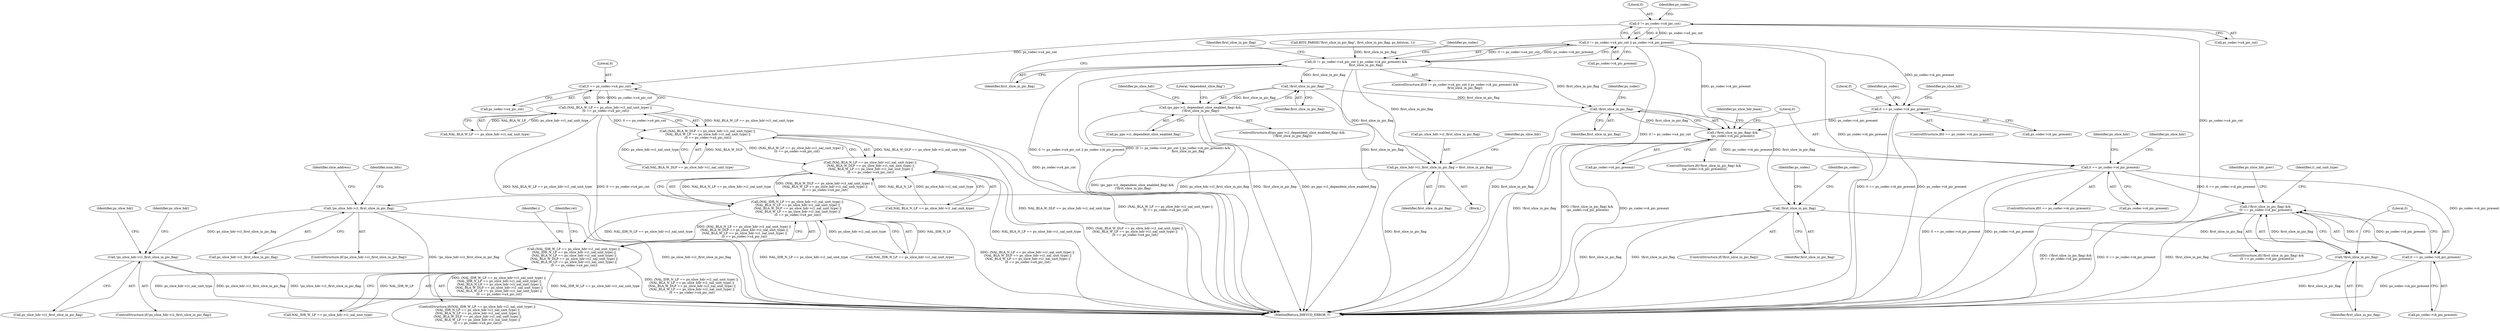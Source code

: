digraph "0_Android_913d9e8d93d6b81bb8eac3fc2c1426651f5b259d@pointer" {
"1000286" [label="(Call,0 != ps_codec->u4_pic_cnt)"];
"1000285" [label="(Call,0 != ps_codec->u4_pic_cnt || ps_codec->i4_pic_present)"];
"1000284" [label="(Call,(0 != ps_codec->u4_pic_cnt || ps_codec->i4_pic_present) &&\n                    first_slice_in_pic_flag)"];
"1000419" [label="(Call,!first_slice_in_pic_flag)"];
"1000415" [label="(Call,(ps_pps->i1_dependent_slice_enabled_flag) &&\n (!first_slice_in_pic_flag))"];
"1000482" [label="(Call,ps_slice_hdr->i1_first_slice_in_pic_flag = first_slice_in_pic_flag)"];
"1000512" [label="(Call,!ps_slice_hdr->i1_first_slice_in_pic_flag)"];
"1002432" [label="(Call,!ps_slice_hdr->i1_first_slice_in_pic_flag)"];
"1001616" [label="(Call,!first_slice_in_pic_flag)"];
"1001615" [label="(Call,(!first_slice_in_pic_flag) &&\n (ps_codec->i4_pic_present))"];
"1001648" [label="(Call,0 == ps_codec->i4_pic_present)"];
"1002498" [label="(Call,(!first_slice_in_pic_flag) &&\n (0 == ps_codec->i4_pic_present))"];
"1002501" [label="(Call,0 == ps_codec->i4_pic_present)"];
"1001679" [label="(Call,!first_slice_in_pic_flag)"];
"1002499" [label="(Call,!first_slice_in_pic_flag)"];
"1000385" [label="(Call,0 == ps_codec->i4_pic_present)"];
"1002059" [label="(Call,0 == ps_codec->u4_pic_cnt)"];
"1002053" [label="(Call,(NAL_BLA_W_LP == ps_slice_hdr->i1_nal_unit_type) ||\n (0 == ps_codec->u4_pic_cnt))"];
"1002047" [label="(Call,(NAL_BLA_W_DLP == ps_slice_hdr->i1_nal_unit_type) ||\n (NAL_BLA_W_LP == ps_slice_hdr->i1_nal_unit_type) ||\n (0 == ps_codec->u4_pic_cnt))"];
"1002041" [label="(Call,(NAL_BLA_N_LP == ps_slice_hdr->i1_nal_unit_type) ||\n (NAL_BLA_W_DLP == ps_slice_hdr->i1_nal_unit_type) ||\n (NAL_BLA_W_LP == ps_slice_hdr->i1_nal_unit_type) ||\n (0 == ps_codec->u4_pic_cnt))"];
"1002035" [label="(Call,(NAL_IDR_N_LP == ps_slice_hdr->i1_nal_unit_type) ||\n (NAL_BLA_N_LP == ps_slice_hdr->i1_nal_unit_type) ||\n (NAL_BLA_W_DLP == ps_slice_hdr->i1_nal_unit_type) ||\n (NAL_BLA_W_LP == ps_slice_hdr->i1_nal_unit_type) ||\n (0 == ps_codec->u4_pic_cnt))"];
"1002029" [label="(Call,(NAL_IDR_W_LP == ps_slice_hdr->i1_nal_unit_type) ||\n (NAL_IDR_N_LP == ps_slice_hdr->i1_nal_unit_type) ||\n (NAL_BLA_N_LP == ps_slice_hdr->i1_nal_unit_type) ||\n (NAL_BLA_W_DLP == ps_slice_hdr->i1_nal_unit_type) ||\n (NAL_BLA_W_LP == ps_slice_hdr->i1_nal_unit_type) ||\n (0 == ps_codec->u4_pic_cnt))"];
"1002048" [label="(Call,NAL_BLA_W_DLP == ps_slice_hdr->i1_nal_unit_type)"];
"1002584" [label="(Identifier,i1_nal_unit_type)"];
"1000288" [label="(Call,ps_codec->u4_pic_cnt)"];
"1000283" [label="(ControlStructure,if((0 != ps_codec->u4_pic_cnt || ps_codec->i4_pic_present) &&\n                    first_slice_in_pic_flag))"];
"1000419" [label="(Call,!first_slice_in_pic_flag)"];
"1002054" [label="(Call,NAL_BLA_W_LP == ps_slice_hdr->i1_nal_unit_type)"];
"1001618" [label="(Call,ps_codec->i4_pic_present)"];
"1002035" [label="(Call,(NAL_IDR_N_LP == ps_slice_hdr->i1_nal_unit_type) ||\n (NAL_BLA_N_LP == ps_slice_hdr->i1_nal_unit_type) ||\n (NAL_BLA_W_DLP == ps_slice_hdr->i1_nal_unit_type) ||\n (NAL_BLA_W_LP == ps_slice_hdr->i1_nal_unit_type) ||\n (0 == ps_codec->u4_pic_cnt))"];
"1000482" [label="(Call,ps_slice_hdr->i1_first_slice_in_pic_flag = first_slice_in_pic_flag)"];
"1002479" [label="(Identifier,ps_slice_hdr)"];
"1000291" [label="(Call,ps_codec->i4_pic_present)"];
"1002502" [label="(Literal,0)"];
"1002197" [label="(Identifier,ret)"];
"1002498" [label="(Call,(!first_slice_in_pic_flag) &&\n (0 == ps_codec->i4_pic_present))"];
"1000483" [label="(Call,ps_slice_hdr->i1_first_slice_in_pic_flag)"];
"1000287" [label="(Literal,0)"];
"1002617" [label="(MethodReturn,IHEVCD_ERROR_T)"];
"1001656" [label="(Identifier,ps_slice_hdr)"];
"1000519" [label="(Identifier,num_bits)"];
"1000294" [label="(Identifier,first_slice_in_pic_flag)"];
"1000414" [label="(ControlStructure,if((ps_pps->i1_dependent_slice_enabled_flag) &&\n (!first_slice_in_pic_flag)))"];
"1001616" [label="(Call,!first_slice_in_pic_flag)"];
"1000387" [label="(Call,ps_codec->i4_pic_present)"];
"1002499" [label="(Call,!first_slice_in_pic_flag)"];
"1002503" [label="(Call,ps_codec->i4_pic_present)"];
"1002036" [label="(Call,NAL_IDR_N_LP == ps_slice_hdr->i1_nal_unit_type)"];
"1002439" [label="(Identifier,ps_slice_hdr)"];
"1000373" [label="(Identifier,first_slice_in_pic_flag)"];
"1001678" [label="(ControlStructure,if(!first_slice_in_pic_flag))"];
"1001680" [label="(Identifier,first_slice_in_pic_flag)"];
"1000513" [label="(Call,ps_slice_hdr->i1_first_slice_in_pic_flag)"];
"1001686" [label="(Identifier,ps_codec)"];
"1002053" [label="(Call,(NAL_BLA_W_LP == ps_slice_hdr->i1_nal_unit_type) ||\n (0 == ps_codec->u4_pic_cnt))"];
"1000415" [label="(Call,(ps_pps->i1_dependent_slice_enabled_flag) &&\n (!first_slice_in_pic_flag))"];
"1000393" [label="(Identifier,ps_codec)"];
"1001671" [label="(Identifier,ps_slice_hdr)"];
"1002497" [label="(ControlStructure,if((!first_slice_in_pic_flag) &&\n (0 == ps_codec->i4_pic_present)))"];
"1000292" [label="(Identifier,ps_codec)"];
"1001615" [label="(Call,(!first_slice_in_pic_flag) &&\n (ps_codec->i4_pic_present))"];
"1000512" [label="(Call,!ps_slice_hdr->i1_first_slice_in_pic_flag)"];
"1002030" [label="(Call,NAL_IDR_W_LP == ps_slice_hdr->i1_nal_unit_type)"];
"1001624" [label="(Identifier,ps_slice_hdr_base)"];
"1001614" [label="(ControlStructure,if((!first_slice_in_pic_flag) &&\n (ps_codec->i4_pic_present)))"];
"1000284" [label="(Call,(0 != ps_codec->u4_pic_cnt || ps_codec->i4_pic_present) &&\n                    first_slice_in_pic_flag)"];
"1002060" [label="(Literal,0)"];
"1000190" [label="(Call,BITS_PARSE(\"first_slice_in_pic_flag\", first_slice_in_pic_flag, ps_bitstrm, 1))"];
"1002059" [label="(Call,0 == ps_codec->u4_pic_cnt)"];
"1002029" [label="(Call,(NAL_IDR_W_LP == ps_slice_hdr->i1_nal_unit_type) ||\n (NAL_IDR_N_LP == ps_slice_hdr->i1_nal_unit_type) ||\n (NAL_BLA_N_LP == ps_slice_hdr->i1_nal_unit_type) ||\n (NAL_BLA_W_DLP == ps_slice_hdr->i1_nal_unit_type) ||\n (NAL_BLA_W_LP == ps_slice_hdr->i1_nal_unit_type) ||\n (0 == ps_codec->u4_pic_cnt))"];
"1000286" [label="(Call,0 != ps_codec->u4_pic_cnt)"];
"1000132" [label="(Block,)"];
"1000416" [label="(Call,ps_pps->i1_dependent_slice_enabled_flag)"];
"1000547" [label="(Identifier,slice_address)"];
"1000469" [label="(Identifier,ps_slice_hdr)"];
"1002431" [label="(ControlStructure,if(!ps_slice_hdr->i1_first_slice_in_pic_flag))"];
"1001619" [label="(Identifier,ps_codec)"];
"1001649" [label="(Literal,0)"];
"1002501" [label="(Call,0 == ps_codec->i4_pic_present)"];
"1000384" [label="(ControlStructure,if(0 == ps_codec->i4_pic_present))"];
"1000398" [label="(Identifier,ps_slice_hdr)"];
"1000511" [label="(ControlStructure,if(!ps_slice_hdr->i1_first_slice_in_pic_flag))"];
"1000486" [label="(Identifier,first_slice_in_pic_flag)"];
"1000298" [label="(Identifier,ps_codec)"];
"1002433" [label="(Call,ps_slice_hdr->i1_first_slice_in_pic_flag)"];
"1001650" [label="(Call,ps_codec->i4_pic_present)"];
"1002041" [label="(Call,(NAL_BLA_N_LP == ps_slice_hdr->i1_nal_unit_type) ||\n (NAL_BLA_W_DLP == ps_slice_hdr->i1_nal_unit_type) ||\n (NAL_BLA_W_LP == ps_slice_hdr->i1_nal_unit_type) ||\n (0 == ps_codec->u4_pic_cnt))"];
"1002042" [label="(Call,NAL_BLA_N_LP == ps_slice_hdr->i1_nal_unit_type)"];
"1002028" [label="(ControlStructure,if((NAL_IDR_W_LP == ps_slice_hdr->i1_nal_unit_type) ||\n (NAL_IDR_N_LP == ps_slice_hdr->i1_nal_unit_type) ||\n (NAL_BLA_N_LP == ps_slice_hdr->i1_nal_unit_type) ||\n (NAL_BLA_W_DLP == ps_slice_hdr->i1_nal_unit_type) ||\n (NAL_BLA_W_LP == ps_slice_hdr->i1_nal_unit_type) ||\n (0 == ps_codec->u4_pic_cnt)))"];
"1002067" [label="(Identifier,i)"];
"1001617" [label="(Identifier,first_slice_in_pic_flag)"];
"1002061" [label="(Call,ps_codec->u4_pic_cnt)"];
"1000385" [label="(Call,0 == ps_codec->i4_pic_present)"];
"1000386" [label="(Literal,0)"];
"1001647" [label="(ControlStructure,if(0 == ps_codec->i4_pic_present))"];
"1001852" [label="(Identifier,ps_codec)"];
"1000420" [label="(Identifier,first_slice_in_pic_flag)"];
"1002432" [label="(Call,!ps_slice_hdr->i1_first_slice_in_pic_flag)"];
"1002047" [label="(Call,(NAL_BLA_W_DLP == ps_slice_hdr->i1_nal_unit_type) ||\n (NAL_BLA_W_LP == ps_slice_hdr->i1_nal_unit_type) ||\n (0 == ps_codec->u4_pic_cnt))"];
"1001648" [label="(Call,0 == ps_codec->i4_pic_present)"];
"1000285" [label="(Call,0 != ps_codec->u4_pic_cnt || ps_codec->i4_pic_present)"];
"1002509" [label="(Identifier,ps_slice_hdr_prev)"];
"1000423" [label="(Literal,\"dependent_slice_flag\")"];
"1002500" [label="(Identifier,first_slice_in_pic_flag)"];
"1001679" [label="(Call,!first_slice_in_pic_flag)"];
"1000489" [label="(Identifier,ps_slice_hdr)"];
"1000286" -> "1000285"  [label="AST: "];
"1000286" -> "1000288"  [label="CFG: "];
"1000287" -> "1000286"  [label="AST: "];
"1000288" -> "1000286"  [label="AST: "];
"1000292" -> "1000286"  [label="CFG: "];
"1000285" -> "1000286"  [label="CFG: "];
"1000286" -> "1002617"  [label="DDG: ps_codec->u4_pic_cnt"];
"1000286" -> "1000285"  [label="DDG: 0"];
"1000286" -> "1000285"  [label="DDG: ps_codec->u4_pic_cnt"];
"1000286" -> "1002059"  [label="DDG: ps_codec->u4_pic_cnt"];
"1000285" -> "1000284"  [label="AST: "];
"1000285" -> "1000291"  [label="CFG: "];
"1000291" -> "1000285"  [label="AST: "];
"1000294" -> "1000285"  [label="CFG: "];
"1000284" -> "1000285"  [label="CFG: "];
"1000285" -> "1002617"  [label="DDG: 0 != ps_codec->u4_pic_cnt"];
"1000285" -> "1002617"  [label="DDG: ps_codec->i4_pic_present"];
"1000285" -> "1000284"  [label="DDG: 0 != ps_codec->u4_pic_cnt"];
"1000285" -> "1000284"  [label="DDG: ps_codec->i4_pic_present"];
"1000285" -> "1000385"  [label="DDG: ps_codec->i4_pic_present"];
"1000285" -> "1001615"  [label="DDG: ps_codec->i4_pic_present"];
"1000284" -> "1000283"  [label="AST: "];
"1000284" -> "1000294"  [label="CFG: "];
"1000294" -> "1000284"  [label="AST: "];
"1000298" -> "1000284"  [label="CFG: "];
"1000373" -> "1000284"  [label="CFG: "];
"1000284" -> "1002617"  [label="DDG: 0 != ps_codec->u4_pic_cnt || ps_codec->i4_pic_present"];
"1000284" -> "1002617"  [label="DDG: (0 != ps_codec->u4_pic_cnt || ps_codec->i4_pic_present) &&\n                    first_slice_in_pic_flag"];
"1000284" -> "1002617"  [label="DDG: first_slice_in_pic_flag"];
"1000190" -> "1000284"  [label="DDG: first_slice_in_pic_flag"];
"1000284" -> "1000419"  [label="DDG: first_slice_in_pic_flag"];
"1000284" -> "1000482"  [label="DDG: first_slice_in_pic_flag"];
"1000284" -> "1001616"  [label="DDG: first_slice_in_pic_flag"];
"1000419" -> "1000415"  [label="AST: "];
"1000419" -> "1000420"  [label="CFG: "];
"1000420" -> "1000419"  [label="AST: "];
"1000415" -> "1000419"  [label="CFG: "];
"1000419" -> "1000415"  [label="DDG: first_slice_in_pic_flag"];
"1000419" -> "1000482"  [label="DDG: first_slice_in_pic_flag"];
"1000419" -> "1001616"  [label="DDG: first_slice_in_pic_flag"];
"1000415" -> "1000414"  [label="AST: "];
"1000415" -> "1000416"  [label="CFG: "];
"1000416" -> "1000415"  [label="AST: "];
"1000423" -> "1000415"  [label="CFG: "];
"1000469" -> "1000415"  [label="CFG: "];
"1000415" -> "1002617"  [label="DDG: ps_pps->i1_dependent_slice_enabled_flag"];
"1000415" -> "1002617"  [label="DDG: (ps_pps->i1_dependent_slice_enabled_flag) &&\n (!first_slice_in_pic_flag)"];
"1000415" -> "1002617"  [label="DDG: !first_slice_in_pic_flag"];
"1000482" -> "1000132"  [label="AST: "];
"1000482" -> "1000486"  [label="CFG: "];
"1000483" -> "1000482"  [label="AST: "];
"1000486" -> "1000482"  [label="AST: "];
"1000489" -> "1000482"  [label="CFG: "];
"1000482" -> "1002617"  [label="DDG: first_slice_in_pic_flag"];
"1000482" -> "1000512"  [label="DDG: ps_slice_hdr->i1_first_slice_in_pic_flag"];
"1000512" -> "1000511"  [label="AST: "];
"1000512" -> "1000513"  [label="CFG: "];
"1000513" -> "1000512"  [label="AST: "];
"1000519" -> "1000512"  [label="CFG: "];
"1000547" -> "1000512"  [label="CFG: "];
"1000512" -> "1002617"  [label="DDG: ps_slice_hdr->i1_first_slice_in_pic_flag"];
"1000512" -> "1002617"  [label="DDG: !ps_slice_hdr->i1_first_slice_in_pic_flag"];
"1000512" -> "1002432"  [label="DDG: ps_slice_hdr->i1_first_slice_in_pic_flag"];
"1002432" -> "1002431"  [label="AST: "];
"1002432" -> "1002433"  [label="CFG: "];
"1002433" -> "1002432"  [label="AST: "];
"1002439" -> "1002432"  [label="CFG: "];
"1002479" -> "1002432"  [label="CFG: "];
"1002432" -> "1002617"  [label="DDG: !ps_slice_hdr->i1_first_slice_in_pic_flag"];
"1002432" -> "1002617"  [label="DDG: ps_slice_hdr->i1_first_slice_in_pic_flag"];
"1001616" -> "1001615"  [label="AST: "];
"1001616" -> "1001617"  [label="CFG: "];
"1001617" -> "1001616"  [label="AST: "];
"1001619" -> "1001616"  [label="CFG: "];
"1001615" -> "1001616"  [label="CFG: "];
"1001616" -> "1002617"  [label="DDG: first_slice_in_pic_flag"];
"1001616" -> "1001615"  [label="DDG: first_slice_in_pic_flag"];
"1001616" -> "1001679"  [label="DDG: first_slice_in_pic_flag"];
"1001615" -> "1001614"  [label="AST: "];
"1001615" -> "1001618"  [label="CFG: "];
"1001618" -> "1001615"  [label="AST: "];
"1001624" -> "1001615"  [label="CFG: "];
"1001649" -> "1001615"  [label="CFG: "];
"1001615" -> "1002617"  [label="DDG: (!first_slice_in_pic_flag) &&\n (ps_codec->i4_pic_present)"];
"1001615" -> "1002617"  [label="DDG: !first_slice_in_pic_flag"];
"1001615" -> "1002617"  [label="DDG: ps_codec->i4_pic_present"];
"1000385" -> "1001615"  [label="DDG: ps_codec->i4_pic_present"];
"1001615" -> "1001648"  [label="DDG: ps_codec->i4_pic_present"];
"1001648" -> "1001647"  [label="AST: "];
"1001648" -> "1001650"  [label="CFG: "];
"1001649" -> "1001648"  [label="AST: "];
"1001650" -> "1001648"  [label="AST: "];
"1001656" -> "1001648"  [label="CFG: "];
"1001671" -> "1001648"  [label="CFG: "];
"1001648" -> "1002617"  [label="DDG: ps_codec->i4_pic_present"];
"1001648" -> "1002617"  [label="DDG: 0 == ps_codec->i4_pic_present"];
"1001648" -> "1002498"  [label="DDG: 0 == ps_codec->i4_pic_present"];
"1001648" -> "1002501"  [label="DDG: ps_codec->i4_pic_present"];
"1002498" -> "1002497"  [label="AST: "];
"1002498" -> "1002499"  [label="CFG: "];
"1002498" -> "1002501"  [label="CFG: "];
"1002499" -> "1002498"  [label="AST: "];
"1002501" -> "1002498"  [label="AST: "];
"1002509" -> "1002498"  [label="CFG: "];
"1002584" -> "1002498"  [label="CFG: "];
"1002498" -> "1002617"  [label="DDG: !first_slice_in_pic_flag"];
"1002498" -> "1002617"  [label="DDG: (!first_slice_in_pic_flag) &&\n (0 == ps_codec->i4_pic_present)"];
"1002498" -> "1002617"  [label="DDG: 0 == ps_codec->i4_pic_present"];
"1002499" -> "1002498"  [label="DDG: first_slice_in_pic_flag"];
"1002501" -> "1002498"  [label="DDG: 0"];
"1002501" -> "1002498"  [label="DDG: ps_codec->i4_pic_present"];
"1002501" -> "1002503"  [label="CFG: "];
"1002502" -> "1002501"  [label="AST: "];
"1002503" -> "1002501"  [label="AST: "];
"1002501" -> "1002617"  [label="DDG: ps_codec->i4_pic_present"];
"1001679" -> "1001678"  [label="AST: "];
"1001679" -> "1001680"  [label="CFG: "];
"1001680" -> "1001679"  [label="AST: "];
"1001686" -> "1001679"  [label="CFG: "];
"1001852" -> "1001679"  [label="CFG: "];
"1001679" -> "1002617"  [label="DDG: !first_slice_in_pic_flag"];
"1001679" -> "1002617"  [label="DDG: first_slice_in_pic_flag"];
"1001679" -> "1002499"  [label="DDG: first_slice_in_pic_flag"];
"1002499" -> "1002500"  [label="CFG: "];
"1002500" -> "1002499"  [label="AST: "];
"1002502" -> "1002499"  [label="CFG: "];
"1002499" -> "1002617"  [label="DDG: first_slice_in_pic_flag"];
"1000385" -> "1000384"  [label="AST: "];
"1000385" -> "1000387"  [label="CFG: "];
"1000386" -> "1000385"  [label="AST: "];
"1000387" -> "1000385"  [label="AST: "];
"1000393" -> "1000385"  [label="CFG: "];
"1000398" -> "1000385"  [label="CFG: "];
"1000385" -> "1002617"  [label="DDG: ps_codec->i4_pic_present"];
"1000385" -> "1002617"  [label="DDG: 0 == ps_codec->i4_pic_present"];
"1002059" -> "1002053"  [label="AST: "];
"1002059" -> "1002061"  [label="CFG: "];
"1002060" -> "1002059"  [label="AST: "];
"1002061" -> "1002059"  [label="AST: "];
"1002053" -> "1002059"  [label="CFG: "];
"1002059" -> "1002617"  [label="DDG: ps_codec->u4_pic_cnt"];
"1002059" -> "1002053"  [label="DDG: 0"];
"1002059" -> "1002053"  [label="DDG: ps_codec->u4_pic_cnt"];
"1002053" -> "1002047"  [label="AST: "];
"1002053" -> "1002054"  [label="CFG: "];
"1002054" -> "1002053"  [label="AST: "];
"1002047" -> "1002053"  [label="CFG: "];
"1002053" -> "1002617"  [label="DDG: NAL_BLA_W_LP == ps_slice_hdr->i1_nal_unit_type"];
"1002053" -> "1002617"  [label="DDG: 0 == ps_codec->u4_pic_cnt"];
"1002053" -> "1002047"  [label="DDG: NAL_BLA_W_LP == ps_slice_hdr->i1_nal_unit_type"];
"1002053" -> "1002047"  [label="DDG: 0 == ps_codec->u4_pic_cnt"];
"1002054" -> "1002053"  [label="DDG: NAL_BLA_W_LP"];
"1002054" -> "1002053"  [label="DDG: ps_slice_hdr->i1_nal_unit_type"];
"1002047" -> "1002041"  [label="AST: "];
"1002047" -> "1002048"  [label="CFG: "];
"1002048" -> "1002047"  [label="AST: "];
"1002041" -> "1002047"  [label="CFG: "];
"1002047" -> "1002617"  [label="DDG: NAL_BLA_W_DLP == ps_slice_hdr->i1_nal_unit_type"];
"1002047" -> "1002617"  [label="DDG: (NAL_BLA_W_LP == ps_slice_hdr->i1_nal_unit_type) ||\n (0 == ps_codec->u4_pic_cnt)"];
"1002047" -> "1002041"  [label="DDG: NAL_BLA_W_DLP == ps_slice_hdr->i1_nal_unit_type"];
"1002047" -> "1002041"  [label="DDG: (NAL_BLA_W_LP == ps_slice_hdr->i1_nal_unit_type) ||\n (0 == ps_codec->u4_pic_cnt)"];
"1002048" -> "1002047"  [label="DDG: NAL_BLA_W_DLP"];
"1002048" -> "1002047"  [label="DDG: ps_slice_hdr->i1_nal_unit_type"];
"1002041" -> "1002035"  [label="AST: "];
"1002041" -> "1002042"  [label="CFG: "];
"1002042" -> "1002041"  [label="AST: "];
"1002035" -> "1002041"  [label="CFG: "];
"1002041" -> "1002617"  [label="DDG: NAL_BLA_N_LP == ps_slice_hdr->i1_nal_unit_type"];
"1002041" -> "1002617"  [label="DDG: (NAL_BLA_W_DLP == ps_slice_hdr->i1_nal_unit_type) ||\n (NAL_BLA_W_LP == ps_slice_hdr->i1_nal_unit_type) ||\n (0 == ps_codec->u4_pic_cnt)"];
"1002041" -> "1002035"  [label="DDG: NAL_BLA_N_LP == ps_slice_hdr->i1_nal_unit_type"];
"1002041" -> "1002035"  [label="DDG: (NAL_BLA_W_DLP == ps_slice_hdr->i1_nal_unit_type) ||\n (NAL_BLA_W_LP == ps_slice_hdr->i1_nal_unit_type) ||\n (0 == ps_codec->u4_pic_cnt)"];
"1002042" -> "1002041"  [label="DDG: NAL_BLA_N_LP"];
"1002042" -> "1002041"  [label="DDG: ps_slice_hdr->i1_nal_unit_type"];
"1002035" -> "1002029"  [label="AST: "];
"1002035" -> "1002036"  [label="CFG: "];
"1002036" -> "1002035"  [label="AST: "];
"1002029" -> "1002035"  [label="CFG: "];
"1002035" -> "1002617"  [label="DDG: (NAL_BLA_N_LP == ps_slice_hdr->i1_nal_unit_type) ||\n (NAL_BLA_W_DLP == ps_slice_hdr->i1_nal_unit_type) ||\n (NAL_BLA_W_LP == ps_slice_hdr->i1_nal_unit_type) ||\n (0 == ps_codec->u4_pic_cnt)"];
"1002035" -> "1002617"  [label="DDG: NAL_IDR_N_LP == ps_slice_hdr->i1_nal_unit_type"];
"1002035" -> "1002029"  [label="DDG: NAL_IDR_N_LP == ps_slice_hdr->i1_nal_unit_type"];
"1002035" -> "1002029"  [label="DDG: (NAL_BLA_N_LP == ps_slice_hdr->i1_nal_unit_type) ||\n (NAL_BLA_W_DLP == ps_slice_hdr->i1_nal_unit_type) ||\n (NAL_BLA_W_LP == ps_slice_hdr->i1_nal_unit_type) ||\n (0 == ps_codec->u4_pic_cnt)"];
"1002036" -> "1002035"  [label="DDG: NAL_IDR_N_LP"];
"1002036" -> "1002035"  [label="DDG: ps_slice_hdr->i1_nal_unit_type"];
"1002029" -> "1002028"  [label="AST: "];
"1002029" -> "1002030"  [label="CFG: "];
"1002030" -> "1002029"  [label="AST: "];
"1002067" -> "1002029"  [label="CFG: "];
"1002197" -> "1002029"  [label="CFG: "];
"1002029" -> "1002617"  [label="DDG: (NAL_IDR_W_LP == ps_slice_hdr->i1_nal_unit_type) ||\n (NAL_IDR_N_LP == ps_slice_hdr->i1_nal_unit_type) ||\n (NAL_BLA_N_LP == ps_slice_hdr->i1_nal_unit_type) ||\n (NAL_BLA_W_DLP == ps_slice_hdr->i1_nal_unit_type) ||\n (NAL_BLA_W_LP == ps_slice_hdr->i1_nal_unit_type) ||\n (0 == ps_codec->u4_pic_cnt)"];
"1002029" -> "1002617"  [label="DDG: NAL_IDR_W_LP == ps_slice_hdr->i1_nal_unit_type"];
"1002029" -> "1002617"  [label="DDG: (NAL_IDR_N_LP == ps_slice_hdr->i1_nal_unit_type) ||\n (NAL_BLA_N_LP == ps_slice_hdr->i1_nal_unit_type) ||\n (NAL_BLA_W_DLP == ps_slice_hdr->i1_nal_unit_type) ||\n (NAL_BLA_W_LP == ps_slice_hdr->i1_nal_unit_type) ||\n (0 == ps_codec->u4_pic_cnt)"];
"1002030" -> "1002029"  [label="DDG: NAL_IDR_W_LP"];
"1002030" -> "1002029"  [label="DDG: ps_slice_hdr->i1_nal_unit_type"];
}
